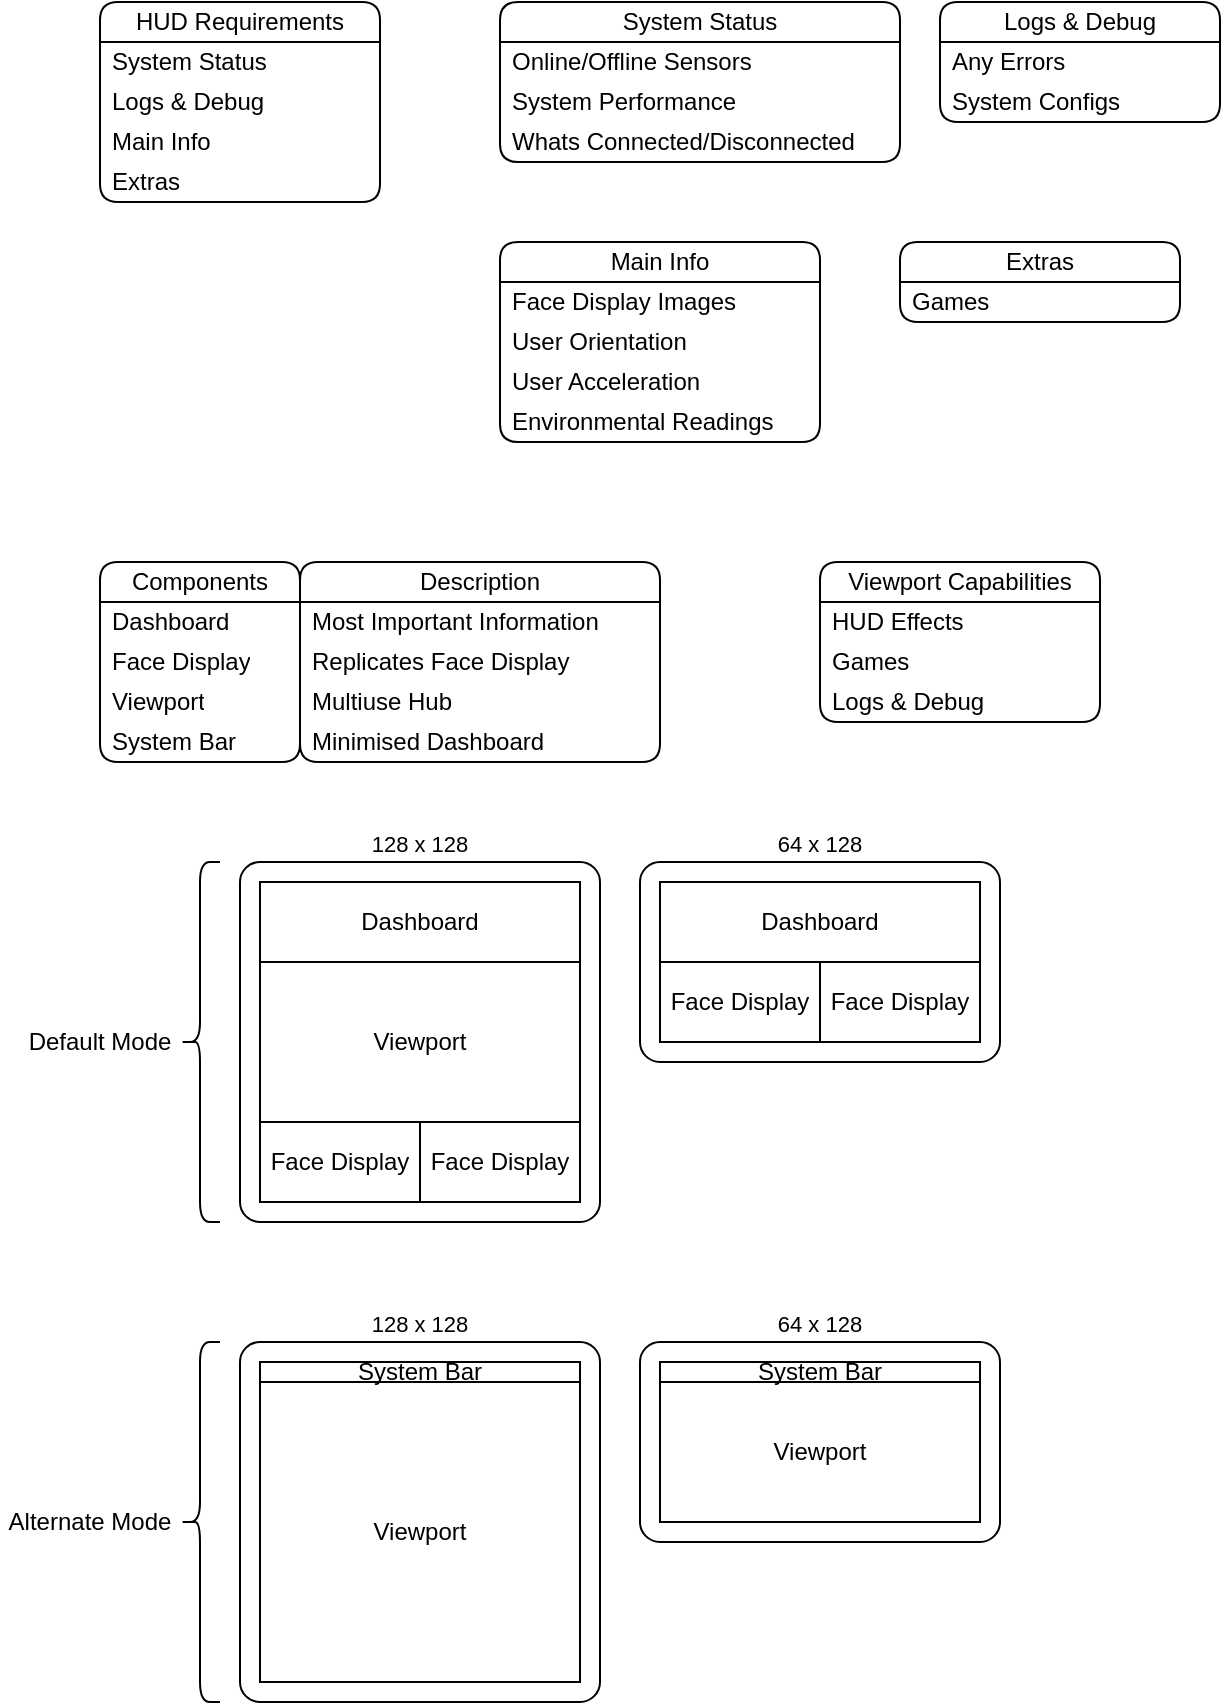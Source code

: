 <mxfile version="28.0.6" pages="2">
  <diagram name="Brainstorm" id="AkMyx84gfFEMX4PlkK-i">
    <mxGraphModel dx="674" dy="793" grid="1" gridSize="10" guides="1" tooltips="1" connect="1" arrows="1" fold="1" page="1" pageScale="1" pageWidth="1400" pageHeight="1000" math="0" shadow="0">
      <root>
        <mxCell id="0" />
        <mxCell id="1" parent="0" />
        <mxCell id="G50flIx0wI_fdjeVnZrN-1" value="HUD Requirements" style="swimlane;fontStyle=0;childLayout=stackLayout;horizontal=1;startSize=20;horizontalStack=0;resizeParent=1;resizeParentMax=0;resizeLast=0;collapsible=0;marginBottom=0;whiteSpace=wrap;html=1;rounded=1;container=1;" parent="1" vertex="1">
          <mxGeometry x="80" y="80" width="140" height="100" as="geometry" />
        </mxCell>
        <mxCell id="G50flIx0wI_fdjeVnZrN-2" value="System Status" style="text;strokeColor=none;fillColor=none;align=left;verticalAlign=middle;spacingLeft=4;spacingRight=4;overflow=hidden;points=[[0,0.5],[1,0.5]];portConstraint=eastwest;rotatable=0;whiteSpace=wrap;html=1;" parent="G50flIx0wI_fdjeVnZrN-1" vertex="1">
          <mxGeometry y="20" width="140" height="20" as="geometry" />
        </mxCell>
        <mxCell id="G50flIx0wI_fdjeVnZrN-3" value="Logs &amp;amp; Debug" style="text;strokeColor=none;fillColor=none;align=left;verticalAlign=middle;spacingLeft=4;spacingRight=4;overflow=hidden;points=[[0,0.5],[1,0.5]];portConstraint=eastwest;rotatable=0;whiteSpace=wrap;html=1;" parent="G50flIx0wI_fdjeVnZrN-1" vertex="1">
          <mxGeometry y="40" width="140" height="20" as="geometry" />
        </mxCell>
        <mxCell id="G50flIx0wI_fdjeVnZrN-4" value="Main Info" style="text;strokeColor=none;fillColor=none;align=left;verticalAlign=middle;spacingLeft=4;spacingRight=4;overflow=hidden;points=[[0,0.5],[1,0.5]];portConstraint=eastwest;rotatable=0;whiteSpace=wrap;html=1;" parent="G50flIx0wI_fdjeVnZrN-1" vertex="1">
          <mxGeometry y="60" width="140" height="20" as="geometry" />
        </mxCell>
        <mxCell id="G50flIx0wI_fdjeVnZrN-7" value="Extras" style="text;strokeColor=none;fillColor=none;align=left;verticalAlign=middle;spacingLeft=4;spacingRight=4;overflow=hidden;points=[[0,0.5],[1,0.5]];portConstraint=eastwest;rotatable=0;whiteSpace=wrap;html=1;" parent="G50flIx0wI_fdjeVnZrN-1" vertex="1">
          <mxGeometry y="80" width="140" height="20" as="geometry" />
        </mxCell>
        <mxCell id="G50flIx0wI_fdjeVnZrN-9" value="System Status" style="swimlane;fontStyle=0;childLayout=stackLayout;horizontal=1;startSize=20;horizontalStack=0;resizeParent=1;resizeParentMax=0;resizeLast=0;collapsible=0;marginBottom=0;whiteSpace=wrap;html=1;rounded=1;container=1;" parent="1" vertex="1">
          <mxGeometry x="280" y="80" width="200" height="80" as="geometry" />
        </mxCell>
        <mxCell id="G50flIx0wI_fdjeVnZrN-10" value="Online/Offline Sensors" style="text;strokeColor=none;fillColor=none;align=left;verticalAlign=middle;spacingLeft=4;spacingRight=4;overflow=hidden;points=[[0,0.5],[1,0.5]];portConstraint=eastwest;rotatable=0;whiteSpace=wrap;html=1;" parent="G50flIx0wI_fdjeVnZrN-9" vertex="1">
          <mxGeometry y="20" width="200" height="20" as="geometry" />
        </mxCell>
        <mxCell id="G50flIx0wI_fdjeVnZrN-11" value="System Performance" style="text;strokeColor=none;fillColor=none;align=left;verticalAlign=middle;spacingLeft=4;spacingRight=4;overflow=hidden;points=[[0,0.5],[1,0.5]];portConstraint=eastwest;rotatable=0;whiteSpace=wrap;html=1;" parent="G50flIx0wI_fdjeVnZrN-9" vertex="1">
          <mxGeometry y="40" width="200" height="20" as="geometry" />
        </mxCell>
        <mxCell id="G50flIx0wI_fdjeVnZrN-17" value="Whats Connected/Disconnected" style="text;strokeColor=none;fillColor=none;align=left;verticalAlign=middle;spacingLeft=4;spacingRight=4;overflow=hidden;points=[[0,0.5],[1,0.5]];portConstraint=eastwest;rotatable=0;whiteSpace=wrap;html=1;" parent="G50flIx0wI_fdjeVnZrN-9" vertex="1">
          <mxGeometry y="60" width="200" height="20" as="geometry" />
        </mxCell>
        <mxCell id="G50flIx0wI_fdjeVnZrN-13" value="Logs &amp;amp; Debug" style="swimlane;fontStyle=0;childLayout=stackLayout;horizontal=1;startSize=20;horizontalStack=0;resizeParent=1;resizeParentMax=0;resizeLast=0;collapsible=0;marginBottom=0;whiteSpace=wrap;html=1;rounded=1;container=1;" parent="1" vertex="1">
          <mxGeometry x="500" y="80" width="140" height="60" as="geometry" />
        </mxCell>
        <mxCell id="G50flIx0wI_fdjeVnZrN-14" value="Any Errors" style="text;strokeColor=none;fillColor=none;align=left;verticalAlign=middle;spacingLeft=4;spacingRight=4;overflow=hidden;points=[[0,0.5],[1,0.5]];portConstraint=eastwest;rotatable=0;whiteSpace=wrap;html=1;" parent="G50flIx0wI_fdjeVnZrN-13" vertex="1">
          <mxGeometry y="20" width="140" height="20" as="geometry" />
        </mxCell>
        <mxCell id="G50flIx0wI_fdjeVnZrN-15" value="System Configs" style="text;strokeColor=none;fillColor=none;align=left;verticalAlign=middle;spacingLeft=4;spacingRight=4;overflow=hidden;points=[[0,0.5],[1,0.5]];portConstraint=eastwest;rotatable=0;whiteSpace=wrap;html=1;" parent="G50flIx0wI_fdjeVnZrN-13" vertex="1">
          <mxGeometry y="40" width="140" height="20" as="geometry" />
        </mxCell>
        <mxCell id="G50flIx0wI_fdjeVnZrN-18" value="Main Info" style="swimlane;fontStyle=0;childLayout=stackLayout;horizontal=1;startSize=20;horizontalStack=0;resizeParent=1;resizeParentMax=0;resizeLast=0;collapsible=0;marginBottom=0;whiteSpace=wrap;html=1;rounded=1;container=1;" parent="1" vertex="1">
          <mxGeometry x="280" y="200" width="160" height="100" as="geometry" />
        </mxCell>
        <mxCell id="G50flIx0wI_fdjeVnZrN-19" value="Face Display Images" style="text;strokeColor=none;fillColor=none;align=left;verticalAlign=middle;spacingLeft=4;spacingRight=4;overflow=hidden;points=[[0,0.5],[1,0.5]];portConstraint=eastwest;rotatable=0;whiteSpace=wrap;html=1;" parent="G50flIx0wI_fdjeVnZrN-18" vertex="1">
          <mxGeometry y="20" width="160" height="20" as="geometry" />
        </mxCell>
        <mxCell id="G50flIx0wI_fdjeVnZrN-20" value="User Orientation" style="text;strokeColor=none;fillColor=none;align=left;verticalAlign=middle;spacingLeft=4;spacingRight=4;overflow=hidden;points=[[0,0.5],[1,0.5]];portConstraint=eastwest;rotatable=0;whiteSpace=wrap;html=1;" parent="G50flIx0wI_fdjeVnZrN-18" vertex="1">
          <mxGeometry y="40" width="160" height="20" as="geometry" />
        </mxCell>
        <mxCell id="G50flIx0wI_fdjeVnZrN-21" value="User Acceleration" style="text;strokeColor=none;fillColor=none;align=left;verticalAlign=middle;spacingLeft=4;spacingRight=4;overflow=hidden;points=[[0,0.5],[1,0.5]];portConstraint=eastwest;rotatable=0;whiteSpace=wrap;html=1;" parent="G50flIx0wI_fdjeVnZrN-18" vertex="1">
          <mxGeometry y="60" width="160" height="20" as="geometry" />
        </mxCell>
        <mxCell id="G50flIx0wI_fdjeVnZrN-22" value="Environmental Readings" style="text;strokeColor=none;fillColor=none;align=left;verticalAlign=middle;spacingLeft=4;spacingRight=4;overflow=hidden;points=[[0,0.5],[1,0.5]];portConstraint=eastwest;rotatable=0;whiteSpace=wrap;html=1;" parent="G50flIx0wI_fdjeVnZrN-18" vertex="1">
          <mxGeometry y="80" width="160" height="20" as="geometry" />
        </mxCell>
        <mxCell id="G50flIx0wI_fdjeVnZrN-23" value="Extras" style="swimlane;fontStyle=0;childLayout=stackLayout;horizontal=1;startSize=20;horizontalStack=0;resizeParent=1;resizeParentMax=0;resizeLast=0;collapsible=0;marginBottom=0;whiteSpace=wrap;html=1;rounded=1;container=1;" parent="1" vertex="1">
          <mxGeometry x="480" y="200" width="140" height="40" as="geometry" />
        </mxCell>
        <mxCell id="G50flIx0wI_fdjeVnZrN-24" value="Games" style="text;strokeColor=none;fillColor=none;align=left;verticalAlign=middle;spacingLeft=4;spacingRight=4;overflow=hidden;points=[[0,0.5],[1,0.5]];portConstraint=eastwest;rotatable=0;whiteSpace=wrap;html=1;" parent="G50flIx0wI_fdjeVnZrN-23" vertex="1">
          <mxGeometry y="20" width="140" height="20" as="geometry" />
        </mxCell>
        <mxCell id="TPb5dxorthC57yUHXFvX-2" value="128 x 128" style="rounded=1;whiteSpace=wrap;html=1;fontFamily=Helvetica;fontSize=11;fontColor=default;labelBackgroundColor=default;absoluteArcSize=1;container=1;dropTarget=1;collapsible=0;recursiveResize=0;strokeColor=default;align=center;verticalAlign=bottom;fillColor=default;labelPosition=center;verticalLabelPosition=top;" parent="1" vertex="1">
          <mxGeometry x="150" y="510" width="180" height="180" as="geometry" />
        </mxCell>
        <mxCell id="TPb5dxorthC57yUHXFvX-3" value="Dashboard" style="rounded=0;whiteSpace=wrap;html=1;strokeColor=default;align=center;verticalAlign=middle;fontFamily=Helvetica;fontSize=12;fontColor=default;fillColor=default;" parent="TPb5dxorthC57yUHXFvX-2" vertex="1">
          <mxGeometry x="10" y="10" width="160" height="40" as="geometry" />
        </mxCell>
        <mxCell id="TPb5dxorthC57yUHXFvX-4" value="Viewport" style="rounded=0;whiteSpace=wrap;html=1;strokeColor=default;align=center;verticalAlign=middle;fontFamily=Helvetica;fontSize=12;fontColor=default;fillColor=default;" parent="TPb5dxorthC57yUHXFvX-2" vertex="1">
          <mxGeometry x="10" y="50" width="160" height="80" as="geometry" />
        </mxCell>
        <mxCell id="dgJzt9eu_U9kIw-EE_Eg-1" value="Face Display" style="rounded=0;whiteSpace=wrap;html=1;strokeColor=default;align=center;verticalAlign=middle;fontFamily=Helvetica;fontSize=12;fontColor=default;fillColor=default;" parent="TPb5dxorthC57yUHXFvX-2" vertex="1">
          <mxGeometry x="10" y="130" width="80" height="40" as="geometry" />
        </mxCell>
        <mxCell id="dgJzt9eu_U9kIw-EE_Eg-2" value="Face Display" style="rounded=0;whiteSpace=wrap;html=1;strokeColor=default;align=center;verticalAlign=middle;fontFamily=Helvetica;fontSize=12;fontColor=default;fillColor=default;" parent="TPb5dxorthC57yUHXFvX-2" vertex="1">
          <mxGeometry x="90" y="130" width="80" height="40" as="geometry" />
        </mxCell>
        <mxCell id="dgJzt9eu_U9kIw-EE_Eg-3" value="64 x 128" style="rounded=1;whiteSpace=wrap;html=1;fontFamily=Helvetica;fontSize=11;fontColor=default;labelBackgroundColor=default;absoluteArcSize=1;container=1;dropTarget=1;collapsible=0;recursiveResize=0;strokeColor=default;align=center;verticalAlign=bottom;fillColor=default;labelPosition=center;verticalLabelPosition=top;" parent="1" vertex="1">
          <mxGeometry x="350" y="510" width="180" height="100" as="geometry" />
        </mxCell>
        <mxCell id="dgJzt9eu_U9kIw-EE_Eg-4" value="Dashboard" style="rounded=0;whiteSpace=wrap;html=1;strokeColor=default;align=center;verticalAlign=middle;fontFamily=Helvetica;fontSize=12;fontColor=default;fillColor=default;" parent="dgJzt9eu_U9kIw-EE_Eg-3" vertex="1">
          <mxGeometry x="10" y="10" width="160" height="40" as="geometry" />
        </mxCell>
        <mxCell id="dgJzt9eu_U9kIw-EE_Eg-6" value="Face Display" style="rounded=0;whiteSpace=wrap;html=1;strokeColor=default;align=center;verticalAlign=middle;fontFamily=Helvetica;fontSize=12;fontColor=default;fillColor=default;" parent="dgJzt9eu_U9kIw-EE_Eg-3" vertex="1">
          <mxGeometry x="10" y="50" width="80" height="40" as="geometry" />
        </mxCell>
        <mxCell id="dgJzt9eu_U9kIw-EE_Eg-7" value="Face Display" style="rounded=0;whiteSpace=wrap;html=1;strokeColor=default;align=center;verticalAlign=middle;fontFamily=Helvetica;fontSize=12;fontColor=default;fillColor=default;" parent="dgJzt9eu_U9kIw-EE_Eg-3" vertex="1">
          <mxGeometry x="90" y="50" width="80" height="40" as="geometry" />
        </mxCell>
        <mxCell id="WBwAQrd5TcaVU99_Vw0--1" value="Components" style="swimlane;fontStyle=0;childLayout=stackLayout;horizontal=1;startSize=20;horizontalStack=0;resizeParent=1;resizeParentMax=0;resizeLast=0;collapsible=0;marginBottom=0;whiteSpace=wrap;html=1;rounded=1;container=1;strokeColor=default;align=center;verticalAlign=middle;fontFamily=Helvetica;fontSize=12;fontColor=default;fillColor=default;" parent="1" vertex="1">
          <mxGeometry x="80" y="360" width="100" height="100" as="geometry" />
        </mxCell>
        <mxCell id="WBwAQrd5TcaVU99_Vw0--2" value="Dashboard" style="text;strokeColor=none;fillColor=none;align=left;verticalAlign=middle;spacingLeft=4;spacingRight=4;overflow=hidden;points=[[0,0.5],[1,0.5]];portConstraint=eastwest;rotatable=0;whiteSpace=wrap;html=1;fontFamily=Helvetica;fontSize=12;fontColor=default;" parent="WBwAQrd5TcaVU99_Vw0--1" vertex="1">
          <mxGeometry y="20" width="100" height="20" as="geometry" />
        </mxCell>
        <mxCell id="WBwAQrd5TcaVU99_Vw0--3" value="Face Display" style="text;strokeColor=none;fillColor=none;align=left;verticalAlign=middle;spacingLeft=4;spacingRight=4;overflow=hidden;points=[[0,0.5],[1,0.5]];portConstraint=eastwest;rotatable=0;whiteSpace=wrap;html=1;fontFamily=Helvetica;fontSize=12;fontColor=default;" parent="WBwAQrd5TcaVU99_Vw0--1" vertex="1">
          <mxGeometry y="40" width="100" height="20" as="geometry" />
        </mxCell>
        <mxCell id="WBwAQrd5TcaVU99_Vw0--4" value="Viewport" style="text;strokeColor=none;fillColor=none;align=left;verticalAlign=middle;spacingLeft=4;spacingRight=4;overflow=hidden;points=[[0,0.5],[1,0.5]];portConstraint=eastwest;rotatable=0;whiteSpace=wrap;html=1;fontFamily=Helvetica;fontSize=12;fontColor=default;" parent="WBwAQrd5TcaVU99_Vw0--1" vertex="1">
          <mxGeometry y="60" width="100" height="20" as="geometry" />
        </mxCell>
        <mxCell id="WBwAQrd5TcaVU99_Vw0--29" value="System Bar" style="text;strokeColor=none;fillColor=none;align=left;verticalAlign=middle;spacingLeft=4;spacingRight=4;overflow=hidden;points=[[0,0.5],[1,0.5]];portConstraint=eastwest;rotatable=0;whiteSpace=wrap;html=1;fontFamily=Helvetica;fontSize=12;fontColor=default;" parent="WBwAQrd5TcaVU99_Vw0--1" vertex="1">
          <mxGeometry y="80" width="100" height="20" as="geometry" />
        </mxCell>
        <mxCell id="WBwAQrd5TcaVU99_Vw0--5" value="Description" style="swimlane;fontStyle=0;childLayout=stackLayout;horizontal=1;startSize=20;horizontalStack=0;resizeParent=1;resizeParentMax=0;resizeLast=0;collapsible=0;marginBottom=0;whiteSpace=wrap;html=1;rounded=1;container=1;strokeColor=default;align=center;verticalAlign=middle;fontFamily=Helvetica;fontSize=12;fontColor=default;fillColor=default;" parent="1" vertex="1">
          <mxGeometry x="180" y="360" width="180" height="100" as="geometry" />
        </mxCell>
        <mxCell id="WBwAQrd5TcaVU99_Vw0--6" value="Most Important Information" style="text;strokeColor=none;fillColor=none;align=left;verticalAlign=middle;spacingLeft=4;spacingRight=4;overflow=hidden;points=[[0,0.5],[1,0.5]];portConstraint=eastwest;rotatable=0;whiteSpace=wrap;html=1;fontFamily=Helvetica;fontSize=12;fontColor=default;" parent="WBwAQrd5TcaVU99_Vw0--5" vertex="1">
          <mxGeometry y="20" width="180" height="20" as="geometry" />
        </mxCell>
        <mxCell id="WBwAQrd5TcaVU99_Vw0--7" value="Replicates Face Display" style="text;strokeColor=none;fillColor=none;align=left;verticalAlign=middle;spacingLeft=4;spacingRight=4;overflow=hidden;points=[[0,0.5],[1,0.5]];portConstraint=eastwest;rotatable=0;whiteSpace=wrap;html=1;fontFamily=Helvetica;fontSize=12;fontColor=default;" parent="WBwAQrd5TcaVU99_Vw0--5" vertex="1">
          <mxGeometry y="40" width="180" height="20" as="geometry" />
        </mxCell>
        <mxCell id="WBwAQrd5TcaVU99_Vw0--8" value="Multiuse Hub" style="text;strokeColor=none;fillColor=none;align=left;verticalAlign=middle;spacingLeft=4;spacingRight=4;overflow=hidden;points=[[0,0.5],[1,0.5]];portConstraint=eastwest;rotatable=0;whiteSpace=wrap;html=1;fontFamily=Helvetica;fontSize=12;fontColor=default;" parent="WBwAQrd5TcaVU99_Vw0--5" vertex="1">
          <mxGeometry y="60" width="180" height="20" as="geometry" />
        </mxCell>
        <mxCell id="WBwAQrd5TcaVU99_Vw0--30" value="Minimised Dashboard" style="text;strokeColor=none;fillColor=none;align=left;verticalAlign=middle;spacingLeft=4;spacingRight=4;overflow=hidden;points=[[0,0.5],[1,0.5]];portConstraint=eastwest;rotatable=0;whiteSpace=wrap;html=1;fontFamily=Helvetica;fontSize=12;fontColor=default;" parent="WBwAQrd5TcaVU99_Vw0--5" vertex="1">
          <mxGeometry y="80" width="180" height="20" as="geometry" />
        </mxCell>
        <mxCell id="WBwAQrd5TcaVU99_Vw0--9" value="Viewport Capabilities" style="swimlane;fontStyle=0;childLayout=stackLayout;horizontal=1;startSize=20;horizontalStack=0;resizeParent=1;resizeParentMax=0;resizeLast=0;collapsible=0;marginBottom=0;whiteSpace=wrap;html=1;rounded=1;container=1;strokeColor=default;align=center;verticalAlign=middle;fontFamily=Helvetica;fontSize=12;fontColor=default;fillColor=default;" parent="1" vertex="1">
          <mxGeometry x="440" y="360" width="140" height="80" as="geometry" />
        </mxCell>
        <mxCell id="WBwAQrd5TcaVU99_Vw0--10" value="HUD Effects" style="text;strokeColor=none;fillColor=none;align=left;verticalAlign=middle;spacingLeft=4;spacingRight=4;overflow=hidden;points=[[0,0.5],[1,0.5]];portConstraint=eastwest;rotatable=0;whiteSpace=wrap;html=1;fontFamily=Helvetica;fontSize=12;fontColor=default;" parent="WBwAQrd5TcaVU99_Vw0--9" vertex="1">
          <mxGeometry y="20" width="140" height="20" as="geometry" />
        </mxCell>
        <mxCell id="WBwAQrd5TcaVU99_Vw0--11" value="Games" style="text;strokeColor=none;fillColor=none;align=left;verticalAlign=middle;spacingLeft=4;spacingRight=4;overflow=hidden;points=[[0,0.5],[1,0.5]];portConstraint=eastwest;rotatable=0;whiteSpace=wrap;html=1;fontFamily=Helvetica;fontSize=12;fontColor=default;" parent="WBwAQrd5TcaVU99_Vw0--9" vertex="1">
          <mxGeometry y="40" width="140" height="20" as="geometry" />
        </mxCell>
        <mxCell id="WBwAQrd5TcaVU99_Vw0--13" value="Logs &amp;amp; Debug" style="text;strokeColor=none;fillColor=none;align=left;verticalAlign=middle;spacingLeft=4;spacingRight=4;overflow=hidden;points=[[0,0.5],[1,0.5]];portConstraint=eastwest;rotatable=0;whiteSpace=wrap;html=1;fontFamily=Helvetica;fontSize=12;fontColor=default;" parent="WBwAQrd5TcaVU99_Vw0--9" vertex="1">
          <mxGeometry y="60" width="140" height="20" as="geometry" />
        </mxCell>
        <mxCell id="WBwAQrd5TcaVU99_Vw0--14" value="" style="shape=curlyBracket;whiteSpace=wrap;html=1;rounded=1;labelPosition=left;verticalLabelPosition=middle;align=right;verticalAlign=middle;strokeColor=default;fontFamily=Helvetica;fontSize=12;fontColor=default;fillColor=default;" parent="1" vertex="1">
          <mxGeometry x="120" y="510" width="20" height="180" as="geometry" />
        </mxCell>
        <mxCell id="WBwAQrd5TcaVU99_Vw0--15" value="Default Mode" style="text;html=1;align=center;verticalAlign=middle;whiteSpace=wrap;rounded=0;fontFamily=Helvetica;fontSize=12;fontColor=default;" parent="1" vertex="1">
          <mxGeometry x="40" y="590" width="80" height="20" as="geometry" />
        </mxCell>
        <mxCell id="WBwAQrd5TcaVU99_Vw0--16" value="128 x 128" style="rounded=1;whiteSpace=wrap;html=1;fontFamily=Helvetica;fontSize=11;fontColor=default;labelBackgroundColor=default;absoluteArcSize=1;container=1;dropTarget=1;collapsible=0;recursiveResize=0;strokeColor=default;align=center;verticalAlign=bottom;fillColor=default;labelPosition=center;verticalLabelPosition=top;" parent="1" vertex="1">
          <mxGeometry x="150" y="750" width="180" height="180" as="geometry" />
        </mxCell>
        <mxCell id="WBwAQrd5TcaVU99_Vw0--18" value="Viewport" style="rounded=0;whiteSpace=wrap;html=1;strokeColor=default;align=center;verticalAlign=middle;fontFamily=Helvetica;fontSize=12;fontColor=default;fillColor=default;" parent="WBwAQrd5TcaVU99_Vw0--16" vertex="1">
          <mxGeometry x="10" y="20" width="160" height="150" as="geometry" />
        </mxCell>
        <mxCell id="WBwAQrd5TcaVU99_Vw0--27" value="System Bar" style="rounded=0;whiteSpace=wrap;html=1;strokeColor=default;align=center;verticalAlign=middle;fontFamily=Helvetica;fontSize=12;fontColor=default;fillColor=default;" parent="WBwAQrd5TcaVU99_Vw0--16" vertex="1">
          <mxGeometry x="10" y="10" width="160" height="10" as="geometry" />
        </mxCell>
        <mxCell id="WBwAQrd5TcaVU99_Vw0--21" value="64 x 128" style="rounded=1;whiteSpace=wrap;html=1;fontFamily=Helvetica;fontSize=11;fontColor=default;labelBackgroundColor=default;absoluteArcSize=1;container=1;dropTarget=1;collapsible=0;recursiveResize=0;strokeColor=default;align=center;verticalAlign=bottom;fillColor=default;labelPosition=center;verticalLabelPosition=top;" parent="1" vertex="1">
          <mxGeometry x="350" y="750" width="180" height="100" as="geometry" />
        </mxCell>
        <mxCell id="WBwAQrd5TcaVU99_Vw0--22" value="Viewport" style="rounded=0;whiteSpace=wrap;html=1;strokeColor=default;align=center;verticalAlign=middle;fontFamily=Helvetica;fontSize=12;fontColor=default;fillColor=default;" parent="WBwAQrd5TcaVU99_Vw0--21" vertex="1">
          <mxGeometry x="10" y="20" width="160" height="70" as="geometry" />
        </mxCell>
        <mxCell id="WBwAQrd5TcaVU99_Vw0--28" value="System Bar" style="rounded=0;whiteSpace=wrap;html=1;strokeColor=default;align=center;verticalAlign=middle;fontFamily=Helvetica;fontSize=12;fontColor=default;fillColor=default;" parent="WBwAQrd5TcaVU99_Vw0--21" vertex="1">
          <mxGeometry x="10" y="10" width="160" height="10" as="geometry" />
        </mxCell>
        <mxCell id="WBwAQrd5TcaVU99_Vw0--25" value="" style="shape=curlyBracket;whiteSpace=wrap;html=1;rounded=1;labelPosition=left;verticalLabelPosition=middle;align=right;verticalAlign=middle;strokeColor=default;fontFamily=Helvetica;fontSize=12;fontColor=default;fillColor=default;" parent="1" vertex="1">
          <mxGeometry x="120" y="750" width="20" height="180" as="geometry" />
        </mxCell>
        <mxCell id="WBwAQrd5TcaVU99_Vw0--26" value="Alternate Mode" style="text;html=1;align=center;verticalAlign=middle;whiteSpace=wrap;rounded=0;fontFamily=Helvetica;fontSize=12;fontColor=default;" parent="1" vertex="1">
          <mxGeometry x="30" y="830" width="90" height="20" as="geometry" />
        </mxCell>
      </root>
    </mxGraphModel>
  </diagram>
  <diagram id="cybEXoM2jJq4Ma8NK7ur" name="128x128 OLED">
    <mxGraphModel dx="1547" dy="3333" grid="1" gridSize="10" guides="1" tooltips="1" connect="1" arrows="1" fold="1" page="1" pageScale="1" pageWidth="1280" pageHeight="1280" math="0" shadow="0">
      <root>
        <mxCell id="0" />
        <mxCell id="1" parent="0" />
        <mxCell id="AlFibhiMl7KkzhcRaxKD-2" value="Left Face Panel" style="rounded=0;whiteSpace=wrap;html=1;fontSize=40;" vertex="1" parent="1">
          <mxGeometry y="960" width="640" height="320" as="geometry" />
        </mxCell>
        <mxCell id="AlFibhiMl7KkzhcRaxKD-3" value="Right Face Panel" style="rounded=0;whiteSpace=wrap;html=1;fontSize=40;" vertex="1" parent="1">
          <mxGeometry x="640" y="960" width="640" height="320" as="geometry" />
        </mxCell>
        <mxCell id="AlFibhiMl7KkzhcRaxKD-4" value="Viewport" style="rounded=0;whiteSpace=wrap;html=1;fontSize=40;" vertex="1" parent="1">
          <mxGeometry y="320" width="1280" height="640" as="geometry" />
        </mxCell>
        <mxCell id="AlFibhiMl7KkzhcRaxKD-7" value="Dashboard" style="rounded=0;whiteSpace=wrap;html=1;fontSize=40;" vertex="1" parent="1">
          <mxGeometry width="1280" height="320" as="geometry" />
        </mxCell>
      </root>
    </mxGraphModel>
  </diagram>
</mxfile>
